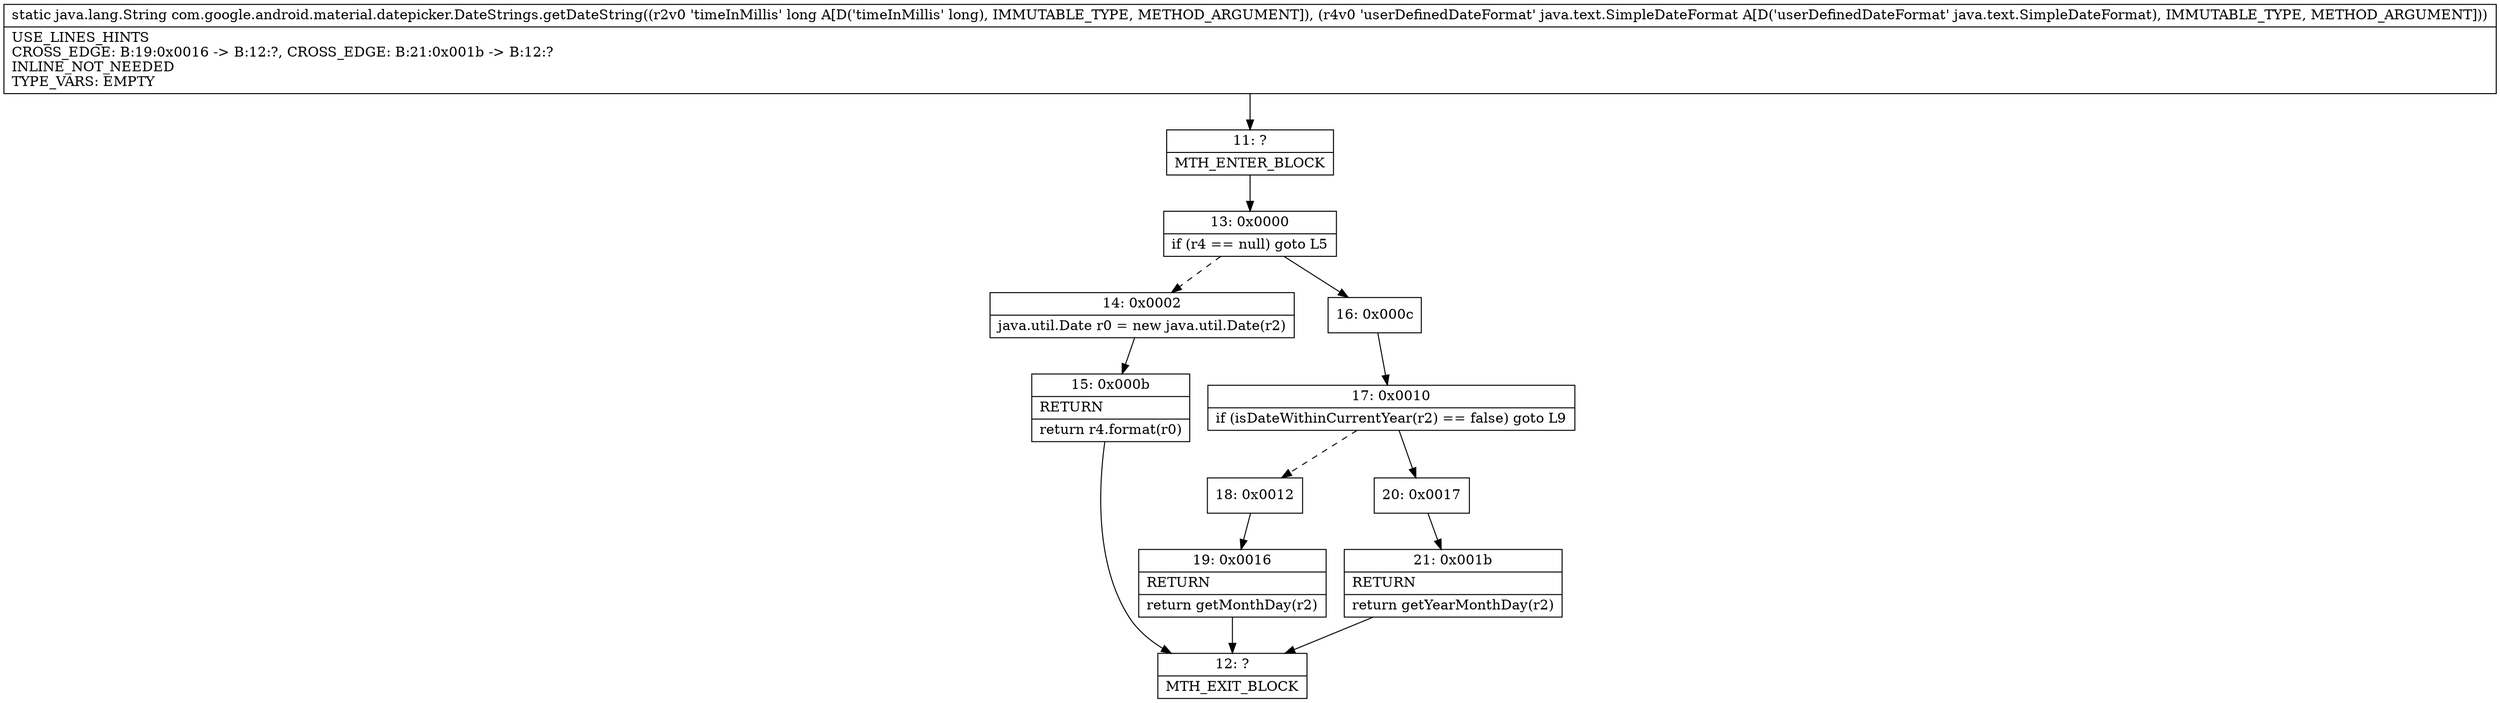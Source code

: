digraph "CFG forcom.google.android.material.datepicker.DateStrings.getDateString(JLjava\/text\/SimpleDateFormat;)Ljava\/lang\/String;" {
Node_11 [shape=record,label="{11\:\ ?|MTH_ENTER_BLOCK\l}"];
Node_13 [shape=record,label="{13\:\ 0x0000|if (r4 == null) goto L5\l}"];
Node_14 [shape=record,label="{14\:\ 0x0002|java.util.Date r0 = new java.util.Date(r2)\l}"];
Node_15 [shape=record,label="{15\:\ 0x000b|RETURN\l|return r4.format(r0)\l}"];
Node_12 [shape=record,label="{12\:\ ?|MTH_EXIT_BLOCK\l}"];
Node_16 [shape=record,label="{16\:\ 0x000c}"];
Node_17 [shape=record,label="{17\:\ 0x0010|if (isDateWithinCurrentYear(r2) == false) goto L9\l}"];
Node_18 [shape=record,label="{18\:\ 0x0012}"];
Node_19 [shape=record,label="{19\:\ 0x0016|RETURN\l|return getMonthDay(r2)\l}"];
Node_20 [shape=record,label="{20\:\ 0x0017}"];
Node_21 [shape=record,label="{21\:\ 0x001b|RETURN\l|return getYearMonthDay(r2)\l}"];
MethodNode[shape=record,label="{static java.lang.String com.google.android.material.datepicker.DateStrings.getDateString((r2v0 'timeInMillis' long A[D('timeInMillis' long), IMMUTABLE_TYPE, METHOD_ARGUMENT]), (r4v0 'userDefinedDateFormat' java.text.SimpleDateFormat A[D('userDefinedDateFormat' java.text.SimpleDateFormat), IMMUTABLE_TYPE, METHOD_ARGUMENT]))  | USE_LINES_HINTS\lCROSS_EDGE: B:19:0x0016 \-\> B:12:?, CROSS_EDGE: B:21:0x001b \-\> B:12:?\lINLINE_NOT_NEEDED\lTYPE_VARS: EMPTY\l}"];
MethodNode -> Node_11;Node_11 -> Node_13;
Node_13 -> Node_14[style=dashed];
Node_13 -> Node_16;
Node_14 -> Node_15;
Node_15 -> Node_12;
Node_16 -> Node_17;
Node_17 -> Node_18[style=dashed];
Node_17 -> Node_20;
Node_18 -> Node_19;
Node_19 -> Node_12;
Node_20 -> Node_21;
Node_21 -> Node_12;
}

